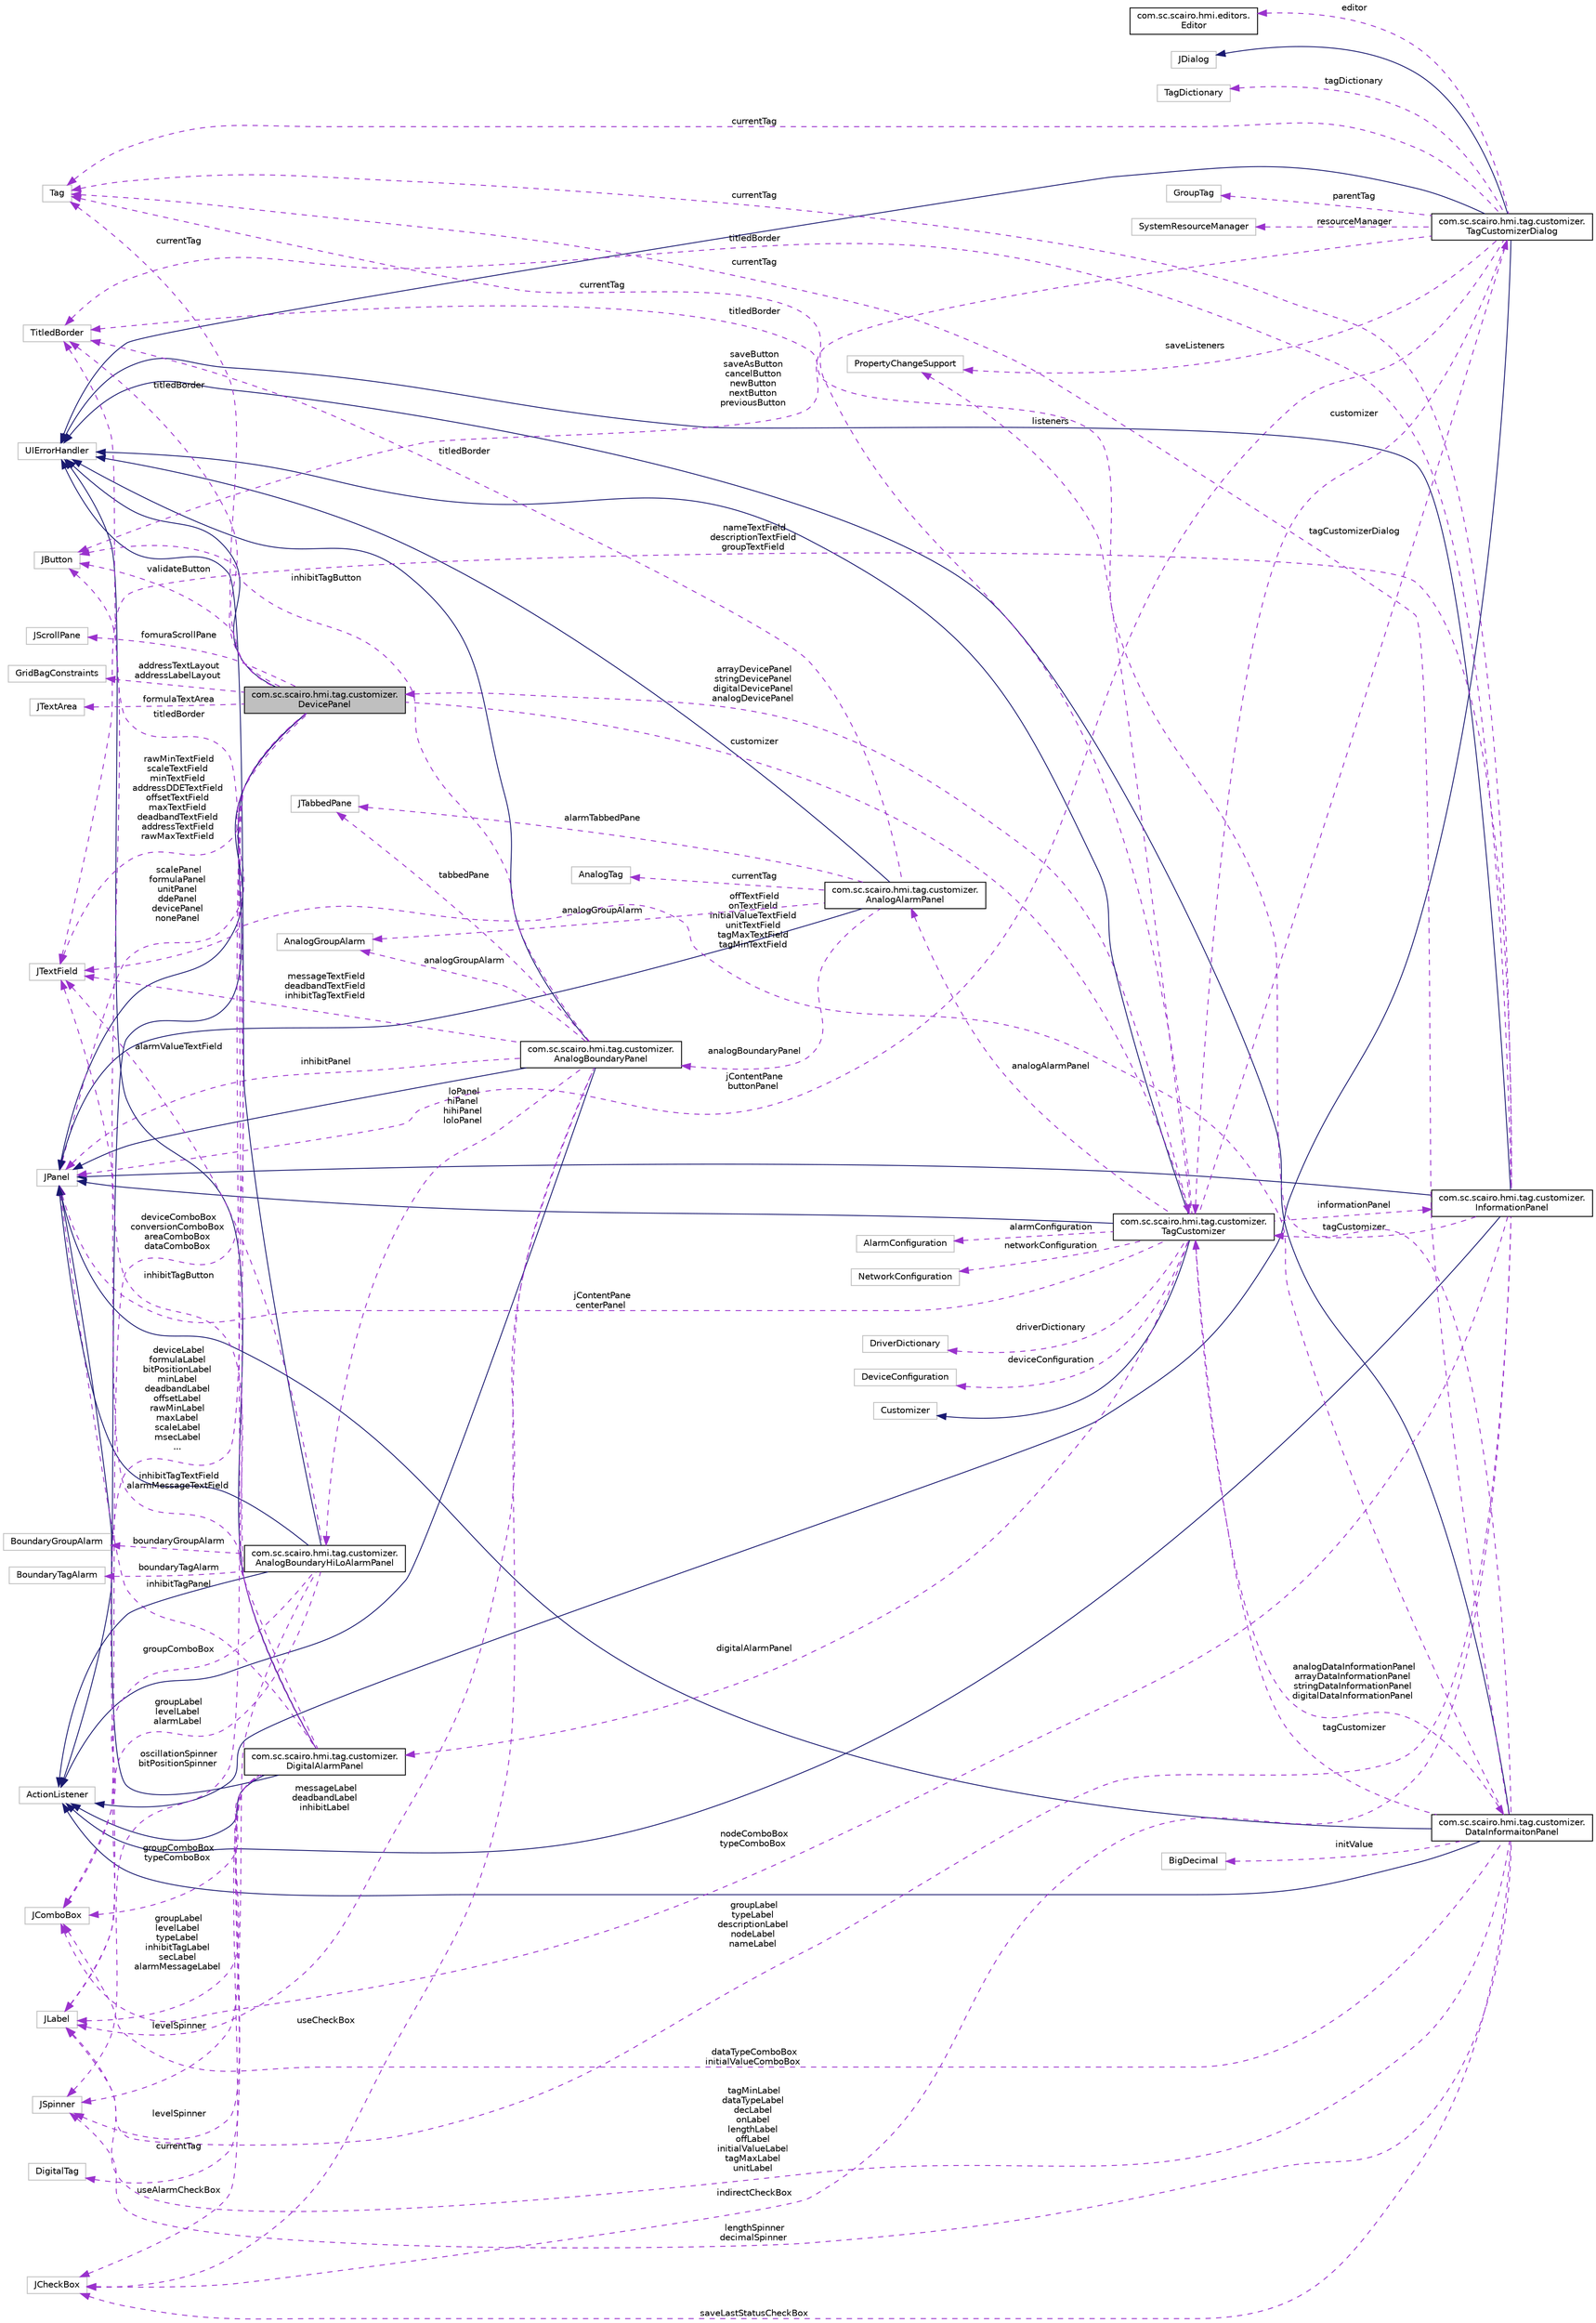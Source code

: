 digraph "com.sc.scairo.hmi.tag.customizer.DevicePanel"
{
 // LATEX_PDF_SIZE
  edge [fontname="Helvetica",fontsize="10",labelfontname="Helvetica",labelfontsize="10"];
  node [fontname="Helvetica",fontsize="10",shape=record];
  rankdir="LR";
  Node1 [label="com.sc.scairo.hmi.tag.customizer.\lDevicePanel",height=0.2,width=0.4,color="black", fillcolor="grey75", style="filled", fontcolor="black",tooltip=" "];
  Node2 -> Node1 [dir="back",color="midnightblue",fontsize="10",style="solid",fontname="Helvetica"];
  Node2 [label="JPanel",height=0.2,width=0.4,color="grey75", fillcolor="white", style="filled",tooltip=" "];
  Node3 -> Node1 [dir="back",color="midnightblue",fontsize="10",style="solid",fontname="Helvetica"];
  Node3 [label="ActionListener",height=0.2,width=0.4,color="grey75", fillcolor="white", style="filled",tooltip=" "];
  Node4 -> Node1 [dir="back",color="midnightblue",fontsize="10",style="solid",fontname="Helvetica"];
  Node4 [label="UIErrorHandler",height=0.2,width=0.4,color="grey75", fillcolor="white", style="filled",tooltip=" "];
  Node5 -> Node1 [dir="back",color="darkorchid3",fontsize="10",style="dashed",label=" addressTextLayout\naddressLabelLayout" ,fontname="Helvetica"];
  Node5 [label="GridBagConstraints",height=0.2,width=0.4,color="grey75", fillcolor="white", style="filled",tooltip=" "];
  Node6 -> Node1 [dir="back",color="darkorchid3",fontsize="10",style="dashed",label=" validateButton" ,fontname="Helvetica"];
  Node6 [label="JButton",height=0.2,width=0.4,color="grey75", fillcolor="white", style="filled",tooltip=" "];
  Node7 -> Node1 [dir="back",color="darkorchid3",fontsize="10",style="dashed",label=" formulaTextArea" ,fontname="Helvetica"];
  Node7 [label="JTextArea",height=0.2,width=0.4,color="grey75", fillcolor="white", style="filled",tooltip=" "];
  Node8 -> Node1 [dir="back",color="darkorchid3",fontsize="10",style="dashed",label=" rawMinTextField\nscaleTextField\nminTextField\naddressDDETextField\noffsetTextField\nmaxTextField\ndeadbandTextField\naddressTextField\nrawMaxTextField" ,fontname="Helvetica"];
  Node8 [label="JTextField",height=0.2,width=0.4,color="grey75", fillcolor="white", style="filled",tooltip=" "];
  Node9 -> Node1 [dir="back",color="darkorchid3",fontsize="10",style="dashed",label=" oscillationSpinner\nbitPositionSpinner" ,fontname="Helvetica"];
  Node9 [label="JSpinner",height=0.2,width=0.4,color="grey75", fillcolor="white", style="filled",tooltip=" "];
  Node10 -> Node1 [dir="back",color="darkorchid3",fontsize="10",style="dashed",label=" customizer" ,fontname="Helvetica"];
  Node10 [label="com.sc.scairo.hmi.tag.customizer.\lTagCustomizer",height=0.2,width=0.4,color="black", fillcolor="white", style="filled",URL="$classcom_1_1sc_1_1scairo_1_1hmi_1_1tag_1_1customizer_1_1_tag_customizer.html",tooltip=" "];
  Node2 -> Node10 [dir="back",color="midnightblue",fontsize="10",style="solid",fontname="Helvetica"];
  Node11 -> Node10 [dir="back",color="midnightblue",fontsize="10",style="solid",fontname="Helvetica"];
  Node11 [label="Customizer",height=0.2,width=0.4,color="grey75", fillcolor="white", style="filled",tooltip=" "];
  Node4 -> Node10 [dir="back",color="midnightblue",fontsize="10",style="solid",fontname="Helvetica"];
  Node12 -> Node10 [dir="back",color="darkorchid3",fontsize="10",style="dashed",label=" informationPanel" ,fontname="Helvetica"];
  Node12 [label="com.sc.scairo.hmi.tag.customizer.\lInformationPanel",height=0.2,width=0.4,color="black", fillcolor="white", style="filled",URL="$classcom_1_1sc_1_1scairo_1_1hmi_1_1tag_1_1customizer_1_1_information_panel.html",tooltip=" "];
  Node2 -> Node12 [dir="back",color="midnightblue",fontsize="10",style="solid",fontname="Helvetica"];
  Node3 -> Node12 [dir="back",color="midnightblue",fontsize="10",style="solid",fontname="Helvetica"];
  Node4 -> Node12 [dir="back",color="midnightblue",fontsize="10",style="solid",fontname="Helvetica"];
  Node13 -> Node12 [dir="back",color="darkorchid3",fontsize="10",style="dashed",label=" indirectCheckBox" ,fontname="Helvetica"];
  Node13 [label="JCheckBox",height=0.2,width=0.4,color="grey75", fillcolor="white", style="filled",tooltip=" "];
  Node8 -> Node12 [dir="back",color="darkorchid3",fontsize="10",style="dashed",label=" nameTextField\ndescriptionTextField\ngroupTextField" ,fontname="Helvetica"];
  Node10 -> Node12 [dir="back",color="darkorchid3",fontsize="10",style="dashed",label=" tagCustomizer" ,fontname="Helvetica"];
  Node14 -> Node12 [dir="back",color="darkorchid3",fontsize="10",style="dashed",label=" nodeComboBox\ntypeComboBox" ,fontname="Helvetica"];
  Node14 [label="JComboBox",height=0.2,width=0.4,color="grey75", fillcolor="white", style="filled",tooltip=" "];
  Node15 -> Node12 [dir="back",color="darkorchid3",fontsize="10",style="dashed",label=" titledBorder" ,fontname="Helvetica"];
  Node15 [label="TitledBorder",height=0.2,width=0.4,color="grey75", fillcolor="white", style="filled",tooltip=" "];
  Node16 -> Node12 [dir="back",color="darkorchid3",fontsize="10",style="dashed",label=" groupLabel\ntypeLabel\ndescriptionLabel\nnodeLabel\nnameLabel" ,fontname="Helvetica"];
  Node16 [label="JLabel",height=0.2,width=0.4,color="grey75", fillcolor="white", style="filled",tooltip=" "];
  Node17 -> Node12 [dir="back",color="darkorchid3",fontsize="10",style="dashed",label=" currentTag" ,fontname="Helvetica"];
  Node17 [label="Tag",height=0.2,width=0.4,color="grey75", fillcolor="white", style="filled",tooltip=" "];
  Node18 -> Node10 [dir="back",color="darkorchid3",fontsize="10",style="dashed",label=" alarmConfiguration" ,fontname="Helvetica"];
  Node18 [label="AlarmConfiguration",height=0.2,width=0.4,color="grey75", fillcolor="white", style="filled",tooltip=" "];
  Node19 -> Node10 [dir="back",color="darkorchid3",fontsize="10",style="dashed",label=" analogDataInformationPanel\narrayDataInformationPanel\nstringDataInformationPanel\ndigitalDataInformationPanel" ,fontname="Helvetica"];
  Node19 [label="com.sc.scairo.hmi.tag.customizer.\lDataInformaitonPanel",height=0.2,width=0.4,color="black", fillcolor="white", style="filled",URL="$classcom_1_1sc_1_1scairo_1_1hmi_1_1tag_1_1customizer_1_1_data_informaiton_panel.html",tooltip=" "];
  Node2 -> Node19 [dir="back",color="midnightblue",fontsize="10",style="solid",fontname="Helvetica"];
  Node3 -> Node19 [dir="back",color="midnightblue",fontsize="10",style="solid",fontname="Helvetica"];
  Node4 -> Node19 [dir="back",color="midnightblue",fontsize="10",style="solid",fontname="Helvetica"];
  Node13 -> Node19 [dir="back",color="darkorchid3",fontsize="10",style="dashed",label=" saveLastStatusCheckBox" ,fontname="Helvetica"];
  Node20 -> Node19 [dir="back",color="darkorchid3",fontsize="10",style="dashed",label=" initValue" ,fontname="Helvetica"];
  Node20 [label="BigDecimal",height=0.2,width=0.4,color="grey75", fillcolor="white", style="filled",tooltip=" "];
  Node8 -> Node19 [dir="back",color="darkorchid3",fontsize="10",style="dashed",label=" offTextField\nonTextField\ninitialValueTextField\nunitTextField\ntagMaxTextField\ntagMinTextField" ,fontname="Helvetica"];
  Node9 -> Node19 [dir="back",color="darkorchid3",fontsize="10",style="dashed",label=" lengthSpinner\ndecimalSpinner" ,fontname="Helvetica"];
  Node10 -> Node19 [dir="back",color="darkorchid3",fontsize="10",style="dashed",label=" tagCustomizer" ,fontname="Helvetica"];
  Node15 -> Node19 [dir="back",color="darkorchid3",fontsize="10",style="dashed",label=" titledBorder" ,fontname="Helvetica"];
  Node14 -> Node19 [dir="back",color="darkorchid3",fontsize="10",style="dashed",label=" dataTypeComboBox\ninitialValueComboBox" ,fontname="Helvetica"];
  Node16 -> Node19 [dir="back",color="darkorchid3",fontsize="10",style="dashed",label=" tagMinLabel\ndataTypeLabel\ndecLabel\nonLabel\nlengthLabel\noffLabel\ninitialValueLabel\ntagMaxLabel\nunitLabel" ,fontname="Helvetica"];
  Node17 -> Node19 [dir="back",color="darkorchid3",fontsize="10",style="dashed",label=" currentTag" ,fontname="Helvetica"];
  Node21 -> Node10 [dir="back",color="darkorchid3",fontsize="10",style="dashed",label=" digitalAlarmPanel" ,fontname="Helvetica"];
  Node21 [label="com.sc.scairo.hmi.tag.customizer.\lDigitalAlarmPanel",height=0.2,width=0.4,color="black", fillcolor="white", style="filled",URL="$classcom_1_1sc_1_1scairo_1_1hmi_1_1tag_1_1customizer_1_1_digital_alarm_panel.html",tooltip=" "];
  Node2 -> Node21 [dir="back",color="midnightblue",fontsize="10",style="solid",fontname="Helvetica"];
  Node3 -> Node21 [dir="back",color="midnightblue",fontsize="10",style="solid",fontname="Helvetica"];
  Node4 -> Node21 [dir="back",color="midnightblue",fontsize="10",style="solid",fontname="Helvetica"];
  Node6 -> Node21 [dir="back",color="darkorchid3",fontsize="10",style="dashed",label=" inhibitTagButton" ,fontname="Helvetica"];
  Node13 -> Node21 [dir="back",color="darkorchid3",fontsize="10",style="dashed",label=" useAlarmCheckBox" ,fontname="Helvetica"];
  Node8 -> Node21 [dir="back",color="darkorchid3",fontsize="10",style="dashed",label=" inhibitTagTextField\nalarmMessageTextField" ,fontname="Helvetica"];
  Node22 -> Node21 [dir="back",color="darkorchid3",fontsize="10",style="dashed",label=" currentTag" ,fontname="Helvetica"];
  Node22 [label="DigitalTag",height=0.2,width=0.4,color="grey75", fillcolor="white", style="filled",tooltip=" "];
  Node9 -> Node21 [dir="back",color="darkorchid3",fontsize="10",style="dashed",label=" levelSpinner" ,fontname="Helvetica"];
  Node15 -> Node21 [dir="back",color="darkorchid3",fontsize="10",style="dashed",label=" titledBorder" ,fontname="Helvetica"];
  Node14 -> Node21 [dir="back",color="darkorchid3",fontsize="10",style="dashed",label=" groupComboBox\ntypeComboBox" ,fontname="Helvetica"];
  Node16 -> Node21 [dir="back",color="darkorchid3",fontsize="10",style="dashed",label=" groupLabel\nlevelLabel\ntypeLabel\ninhibitTagLabel\nsecLabel\nalarmMessageLabel" ,fontname="Helvetica"];
  Node2 -> Node21 [dir="back",color="darkorchid3",fontsize="10",style="dashed",label=" inhibitTagPanel" ,fontname="Helvetica"];
  Node23 -> Node10 [dir="back",color="darkorchid3",fontsize="10",style="dashed",label=" networkConfiguration" ,fontname="Helvetica"];
  Node23 [label="NetworkConfiguration",height=0.2,width=0.4,color="grey75", fillcolor="white", style="filled",tooltip=" "];
  Node24 -> Node10 [dir="back",color="darkorchid3",fontsize="10",style="dashed",label=" analogAlarmPanel" ,fontname="Helvetica"];
  Node24 [label="com.sc.scairo.hmi.tag.customizer.\lAnalogAlarmPanel",height=0.2,width=0.4,color="black", fillcolor="white", style="filled",URL="$classcom_1_1sc_1_1scairo_1_1hmi_1_1tag_1_1customizer_1_1_analog_alarm_panel.html",tooltip=" "];
  Node2 -> Node24 [dir="back",color="midnightblue",fontsize="10",style="solid",fontname="Helvetica"];
  Node4 -> Node24 [dir="back",color="midnightblue",fontsize="10",style="solid",fontname="Helvetica"];
  Node25 -> Node24 [dir="back",color="darkorchid3",fontsize="10",style="dashed",label=" analogBoundaryPanel" ,fontname="Helvetica"];
  Node25 [label="com.sc.scairo.hmi.tag.customizer.\lAnalogBoundaryPanel",height=0.2,width=0.4,color="black", fillcolor="white", style="filled",URL="$classcom_1_1sc_1_1scairo_1_1hmi_1_1tag_1_1customizer_1_1_analog_boundary_panel.html",tooltip=" "];
  Node2 -> Node25 [dir="back",color="midnightblue",fontsize="10",style="solid",fontname="Helvetica"];
  Node4 -> Node25 [dir="back",color="midnightblue",fontsize="10",style="solid",fontname="Helvetica"];
  Node3 -> Node25 [dir="back",color="midnightblue",fontsize="10",style="solid",fontname="Helvetica"];
  Node13 -> Node25 [dir="back",color="darkorchid3",fontsize="10",style="dashed",label=" useCheckBox" ,fontname="Helvetica"];
  Node6 -> Node25 [dir="back",color="darkorchid3",fontsize="10",style="dashed",label=" inhibitTagButton" ,fontname="Helvetica"];
  Node8 -> Node25 [dir="back",color="darkorchid3",fontsize="10",style="dashed",label=" messageTextField\ndeadbandTextField\ninhibitTagTextField" ,fontname="Helvetica"];
  Node26 -> Node25 [dir="back",color="darkorchid3",fontsize="10",style="dashed",label=" tabbedPane" ,fontname="Helvetica"];
  Node26 [label="JTabbedPane",height=0.2,width=0.4,color="grey75", fillcolor="white", style="filled",tooltip=" "];
  Node27 -> Node25 [dir="back",color="darkorchid3",fontsize="10",style="dashed",label=" analogGroupAlarm" ,fontname="Helvetica"];
  Node27 [label="AnalogGroupAlarm",height=0.2,width=0.4,color="grey75", fillcolor="white", style="filled",tooltip=" "];
  Node16 -> Node25 [dir="back",color="darkorchid3",fontsize="10",style="dashed",label=" messageLabel\ndeadbandLabel\ninhibitLabel" ,fontname="Helvetica"];
  Node2 -> Node25 [dir="back",color="darkorchid3",fontsize="10",style="dashed",label=" inhibitPanel" ,fontname="Helvetica"];
  Node28 -> Node25 [dir="back",color="darkorchid3",fontsize="10",style="dashed",label=" loPanel\nhiPanel\nhihiPanel\nloloPanel" ,fontname="Helvetica"];
  Node28 [label="com.sc.scairo.hmi.tag.customizer.\lAnalogBoundaryHiLoAlarmPanel",height=0.2,width=0.4,color="black", fillcolor="white", style="filled",URL="$classcom_1_1sc_1_1scairo_1_1hmi_1_1tag_1_1customizer_1_1_analog_boundary_hi_lo_alarm_panel.html",tooltip=" "];
  Node2 -> Node28 [dir="back",color="midnightblue",fontsize="10",style="solid",fontname="Helvetica"];
  Node3 -> Node28 [dir="back",color="midnightblue",fontsize="10",style="solid",fontname="Helvetica"];
  Node4 -> Node28 [dir="back",color="midnightblue",fontsize="10",style="solid",fontname="Helvetica"];
  Node29 -> Node28 [dir="back",color="darkorchid3",fontsize="10",style="dashed",label=" boundaryTagAlarm" ,fontname="Helvetica"];
  Node29 [label="BoundaryTagAlarm",height=0.2,width=0.4,color="grey75", fillcolor="white", style="filled",tooltip=" "];
  Node30 -> Node28 [dir="back",color="darkorchid3",fontsize="10",style="dashed",label=" boundaryGroupAlarm" ,fontname="Helvetica"];
  Node30 [label="BoundaryGroupAlarm",height=0.2,width=0.4,color="grey75", fillcolor="white", style="filled",tooltip=" "];
  Node8 -> Node28 [dir="back",color="darkorchid3",fontsize="10",style="dashed",label=" alarmValueTextField" ,fontname="Helvetica"];
  Node9 -> Node28 [dir="back",color="darkorchid3",fontsize="10",style="dashed",label=" levelSpinner" ,fontname="Helvetica"];
  Node14 -> Node28 [dir="back",color="darkorchid3",fontsize="10",style="dashed",label=" groupComboBox" ,fontname="Helvetica"];
  Node16 -> Node28 [dir="back",color="darkorchid3",fontsize="10",style="dashed",label=" groupLabel\nlevelLabel\nalarmLabel" ,fontname="Helvetica"];
  Node26 -> Node24 [dir="back",color="darkorchid3",fontsize="10",style="dashed",label=" alarmTabbedPane" ,fontname="Helvetica"];
  Node15 -> Node24 [dir="back",color="darkorchid3",fontsize="10",style="dashed",label=" titledBorder" ,fontname="Helvetica"];
  Node27 -> Node24 [dir="back",color="darkorchid3",fontsize="10",style="dashed",label=" analogGroupAlarm" ,fontname="Helvetica"];
  Node31 -> Node24 [dir="back",color="darkorchid3",fontsize="10",style="dashed",label=" currentTag" ,fontname="Helvetica"];
  Node31 [label="AnalogTag",height=0.2,width=0.4,color="grey75", fillcolor="white", style="filled",tooltip=" "];
  Node32 -> Node10 [dir="back",color="darkorchid3",fontsize="10",style="dashed",label=" driverDictionary" ,fontname="Helvetica"];
  Node32 [label="DriverDictionary",height=0.2,width=0.4,color="grey75", fillcolor="white", style="filled",tooltip=" "];
  Node33 -> Node10 [dir="back",color="darkorchid3",fontsize="10",style="dashed",label=" tagCustomizerDialog" ,fontname="Helvetica"];
  Node33 [label="com.sc.scairo.hmi.tag.customizer.\lTagCustomizerDialog",height=0.2,width=0.4,color="black", fillcolor="white", style="filled",URL="$classcom_1_1sc_1_1scairo_1_1hmi_1_1tag_1_1customizer_1_1_tag_customizer_dialog.html",tooltip=" "];
  Node34 -> Node33 [dir="back",color="midnightblue",fontsize="10",style="solid",fontname="Helvetica"];
  Node34 [label="JDialog",height=0.2,width=0.4,color="grey75", fillcolor="white", style="filled",tooltip=" "];
  Node3 -> Node33 [dir="back",color="midnightblue",fontsize="10",style="solid",fontname="Helvetica"];
  Node4 -> Node33 [dir="back",color="midnightblue",fontsize="10",style="solid",fontname="Helvetica"];
  Node35 -> Node33 [dir="back",color="darkorchid3",fontsize="10",style="dashed",label=" tagDictionary" ,fontname="Helvetica"];
  Node35 [label="TagDictionary",height=0.2,width=0.4,color="grey75", fillcolor="white", style="filled",tooltip=" "];
  Node6 -> Node33 [dir="back",color="darkorchid3",fontsize="10",style="dashed",label=" saveButton\nsaveAsButton\ncancelButton\nnewButton\nnextButton\npreviousButton" ,fontname="Helvetica"];
  Node36 -> Node33 [dir="back",color="darkorchid3",fontsize="10",style="dashed",label=" parentTag" ,fontname="Helvetica"];
  Node36 [label="GroupTag",height=0.2,width=0.4,color="grey75", fillcolor="white", style="filled",tooltip=" "];
  Node10 -> Node33 [dir="back",color="darkorchid3",fontsize="10",style="dashed",label=" customizer" ,fontname="Helvetica"];
  Node37 -> Node33 [dir="back",color="darkorchid3",fontsize="10",style="dashed",label=" resourceManager" ,fontname="Helvetica"];
  Node37 [label="SystemResourceManager",height=0.2,width=0.4,color="grey75", fillcolor="white", style="filled",tooltip=" "];
  Node2 -> Node33 [dir="back",color="darkorchid3",fontsize="10",style="dashed",label=" jContentPane\nbuttonPanel" ,fontname="Helvetica"];
  Node38 -> Node33 [dir="back",color="darkorchid3",fontsize="10",style="dashed",label=" editor" ,fontname="Helvetica"];
  Node38 [label="com.sc.scairo.hmi.editors.\lEditor",height=0.2,width=0.4,color="black", fillcolor="white", style="filled",URL="$interfacecom_1_1sc_1_1scairo_1_1hmi_1_1editors_1_1_editor.html",tooltip=" "];
  Node39 -> Node33 [dir="back",color="darkorchid3",fontsize="10",style="dashed",label=" saveListeners" ,fontname="Helvetica"];
  Node39 [label="PropertyChangeSupport",height=0.2,width=0.4,color="grey75", fillcolor="white", style="filled",tooltip=" "];
  Node17 -> Node33 [dir="back",color="darkorchid3",fontsize="10",style="dashed",label=" currentTag" ,fontname="Helvetica"];
  Node40 -> Node10 [dir="back",color="darkorchid3",fontsize="10",style="dashed",label=" deviceConfiguration" ,fontname="Helvetica"];
  Node40 [label="DeviceConfiguration",height=0.2,width=0.4,color="grey75", fillcolor="white", style="filled",tooltip=" "];
  Node2 -> Node10 [dir="back",color="darkorchid3",fontsize="10",style="dashed",label=" jContentPane\ncenterPanel" ,fontname="Helvetica"];
  Node39 -> Node10 [dir="back",color="darkorchid3",fontsize="10",style="dashed",label=" listeners" ,fontname="Helvetica"];
  Node17 -> Node10 [dir="back",color="darkorchid3",fontsize="10",style="dashed",label=" currentTag" ,fontname="Helvetica"];
  Node1 -> Node10 [dir="back",color="darkorchid3",fontsize="10",style="dashed",label=" arrayDevicePanel\nstringDevicePanel\ndigitalDevicePanel\nanalogDevicePanel" ,fontname="Helvetica"];
  Node15 -> Node1 [dir="back",color="darkorchid3",fontsize="10",style="dashed",label=" titledBorder" ,fontname="Helvetica"];
  Node14 -> Node1 [dir="back",color="darkorchid3",fontsize="10",style="dashed",label=" deviceComboBox\nconversionComboBox\nareaComboBox\ndataComboBox" ,fontname="Helvetica"];
  Node16 -> Node1 [dir="back",color="darkorchid3",fontsize="10",style="dashed",label=" deviceLabel\nformulaLabel\nbitPositionLabel\nminLabel\ndeadbandLabel\noffsetLabel\nrawMinLabel\nmaxLabel\nscaleLabel\nmsecLabel\n..." ,fontname="Helvetica"];
  Node2 -> Node1 [dir="back",color="darkorchid3",fontsize="10",style="dashed",label=" scalePanel\nformulaPanel\nunitPanel\nddePanel\ndevicePanel\nnonePanel" ,fontname="Helvetica"];
  Node41 -> Node1 [dir="back",color="darkorchid3",fontsize="10",style="dashed",label=" fomuraScrollPane" ,fontname="Helvetica"];
  Node41 [label="JScrollPane",height=0.2,width=0.4,color="grey75", fillcolor="white", style="filled",tooltip=" "];
  Node17 -> Node1 [dir="back",color="darkorchid3",fontsize="10",style="dashed",label=" currentTag" ,fontname="Helvetica"];
}
